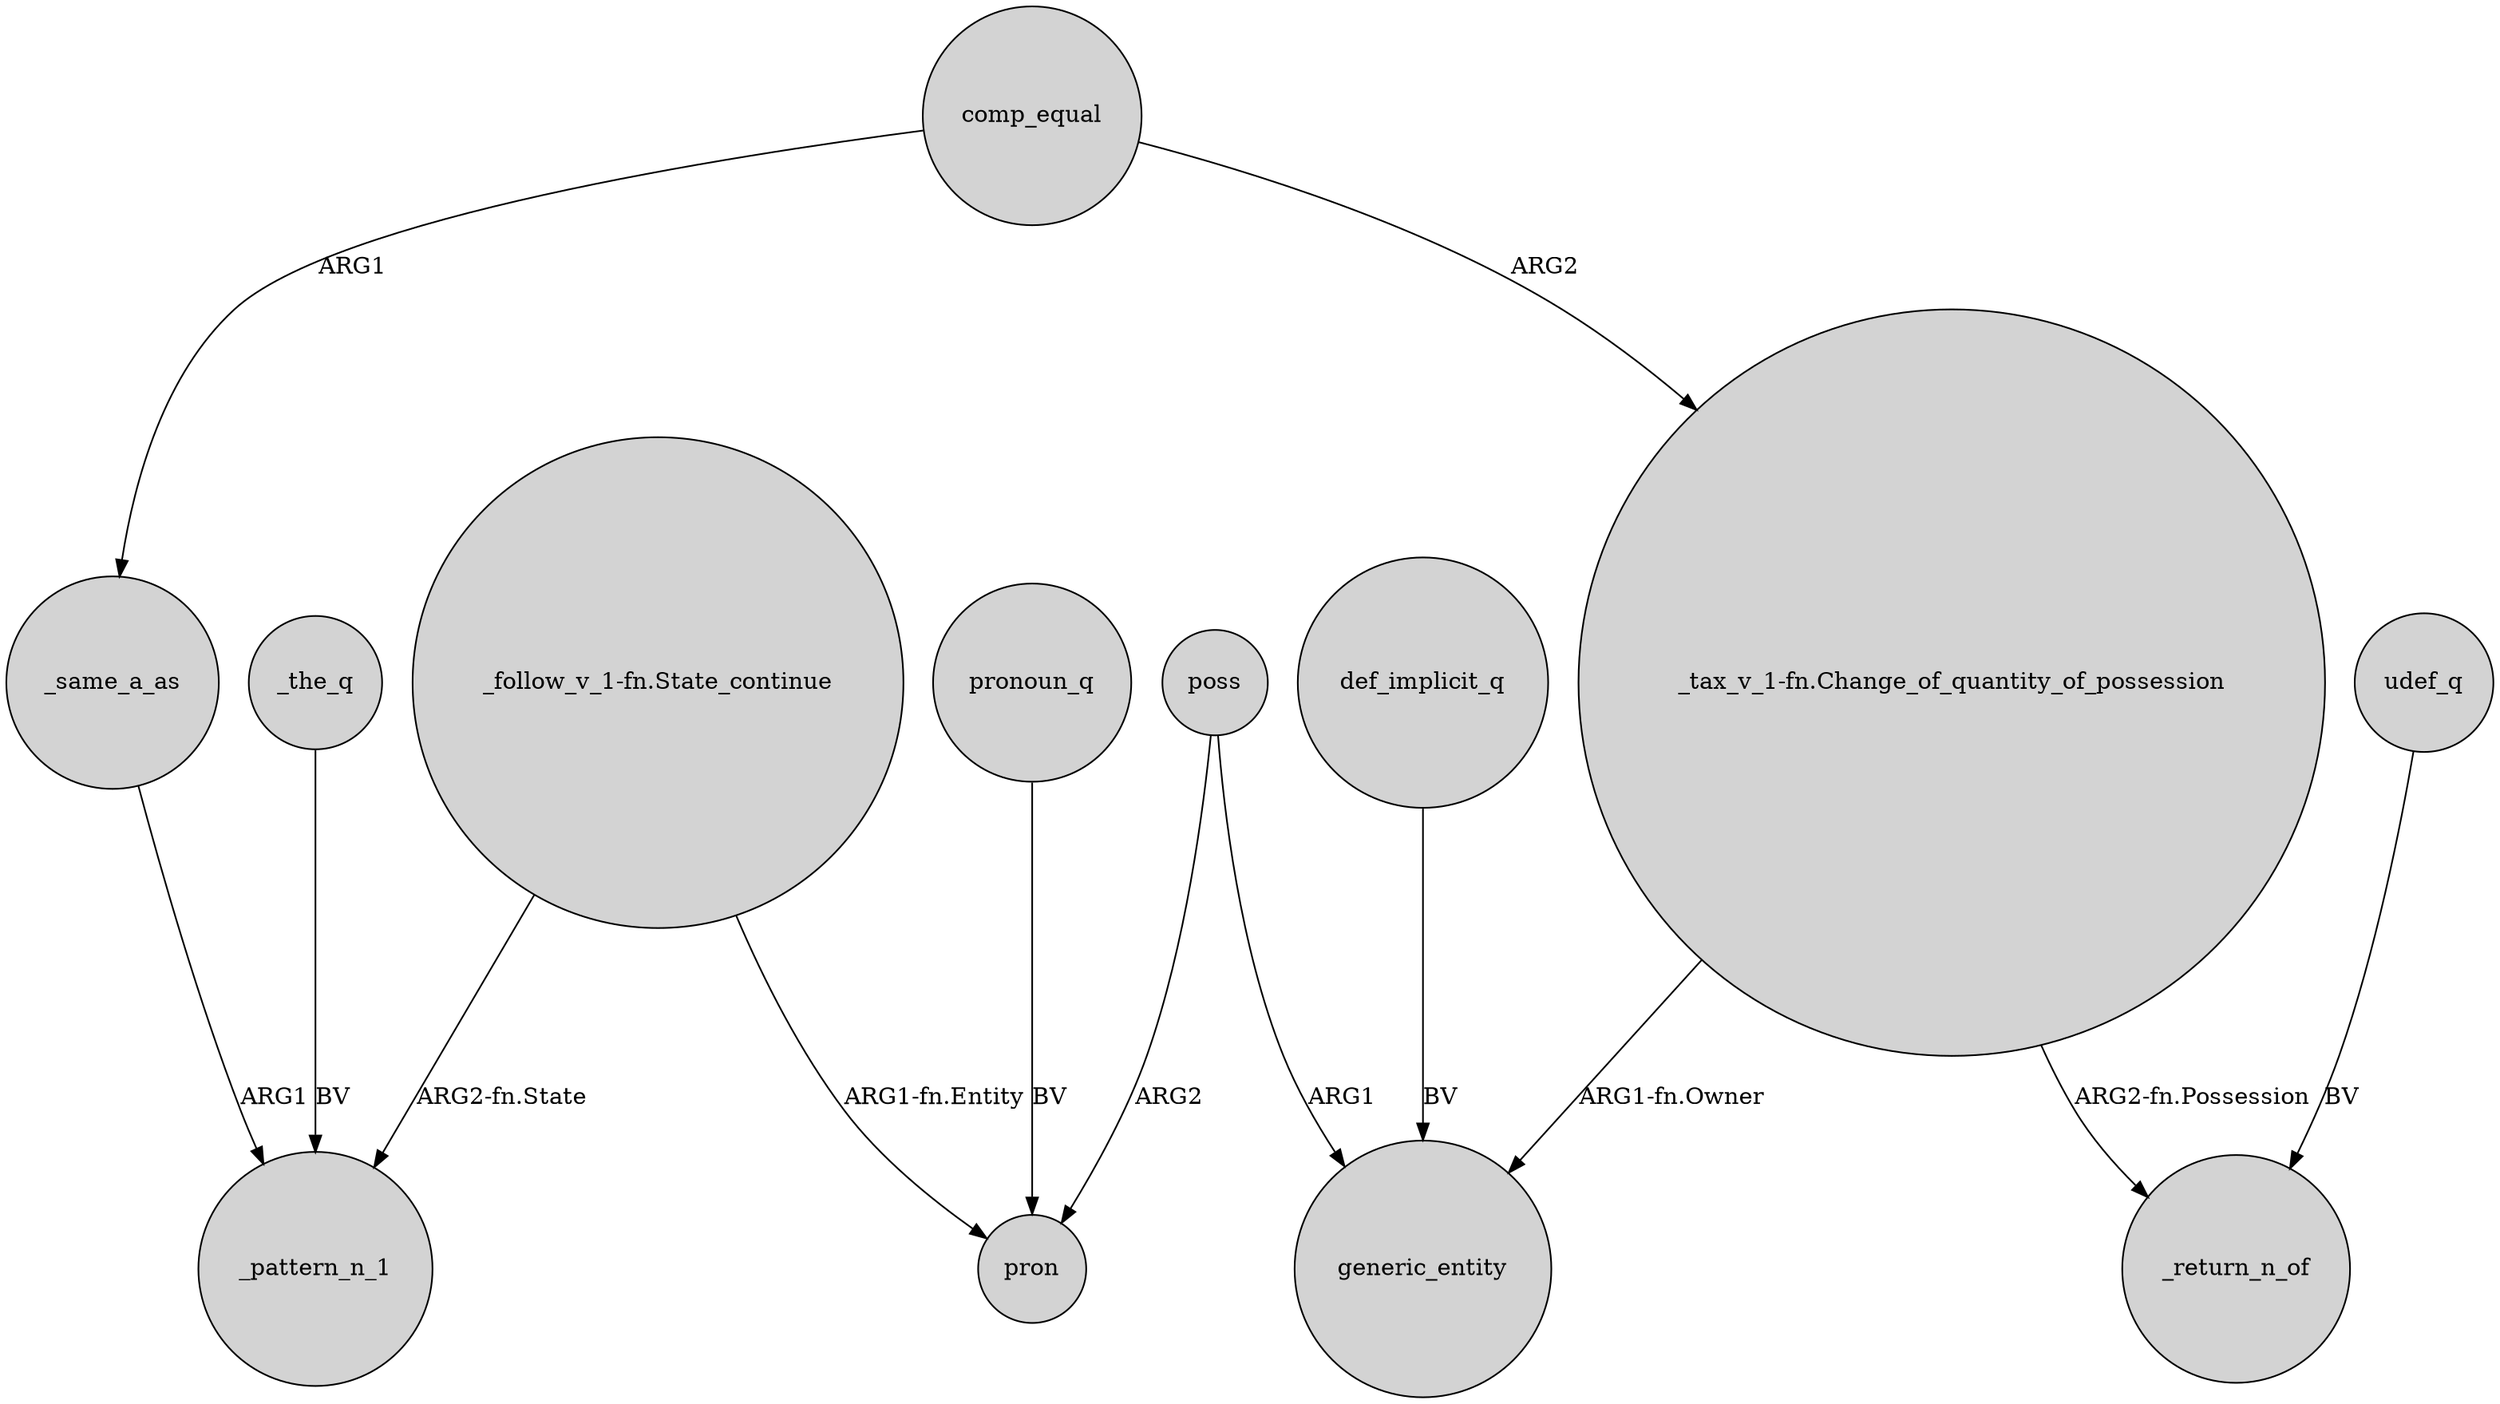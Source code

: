 digraph {
	node [shape=circle style=filled]
	"_follow_v_1-fn.State_continue" -> _pattern_n_1 [label="ARG2-fn.State"]
	"_tax_v_1-fn.Change_of_quantity_of_possession" -> generic_entity [label="ARG1-fn.Owner"]
	_the_q -> _pattern_n_1 [label=BV]
	udef_q -> _return_n_of [label=BV]
	comp_equal -> "_tax_v_1-fn.Change_of_quantity_of_possession" [label=ARG2]
	poss -> generic_entity [label=ARG1]
	"_follow_v_1-fn.State_continue" -> pron [label="ARG1-fn.Entity"]
	comp_equal -> _same_a_as [label=ARG1]
	def_implicit_q -> generic_entity [label=BV]
	"_tax_v_1-fn.Change_of_quantity_of_possession" -> _return_n_of [label="ARG2-fn.Possession"]
	pronoun_q -> pron [label=BV]
	_same_a_as -> _pattern_n_1 [label=ARG1]
	poss -> pron [label=ARG2]
}
